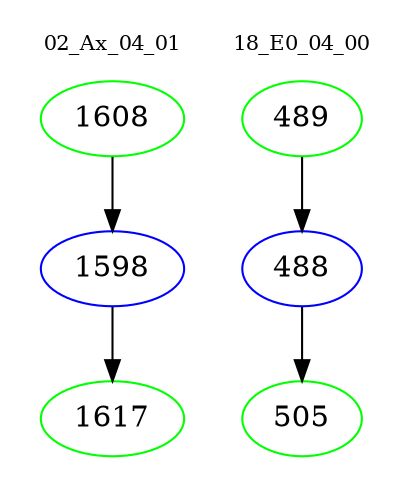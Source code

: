 digraph{
subgraph cluster_0 {
color = white
label = "02_Ax_04_01";
fontsize=10;
T0_1608 [label="1608", color="green"]
T0_1608 -> T0_1598 [color="black"]
T0_1598 [label="1598", color="blue"]
T0_1598 -> T0_1617 [color="black"]
T0_1617 [label="1617", color="green"]
}
subgraph cluster_1 {
color = white
label = "18_E0_04_00";
fontsize=10;
T1_489 [label="489", color="green"]
T1_489 -> T1_488 [color="black"]
T1_488 [label="488", color="blue"]
T1_488 -> T1_505 [color="black"]
T1_505 [label="505", color="green"]
}
}
